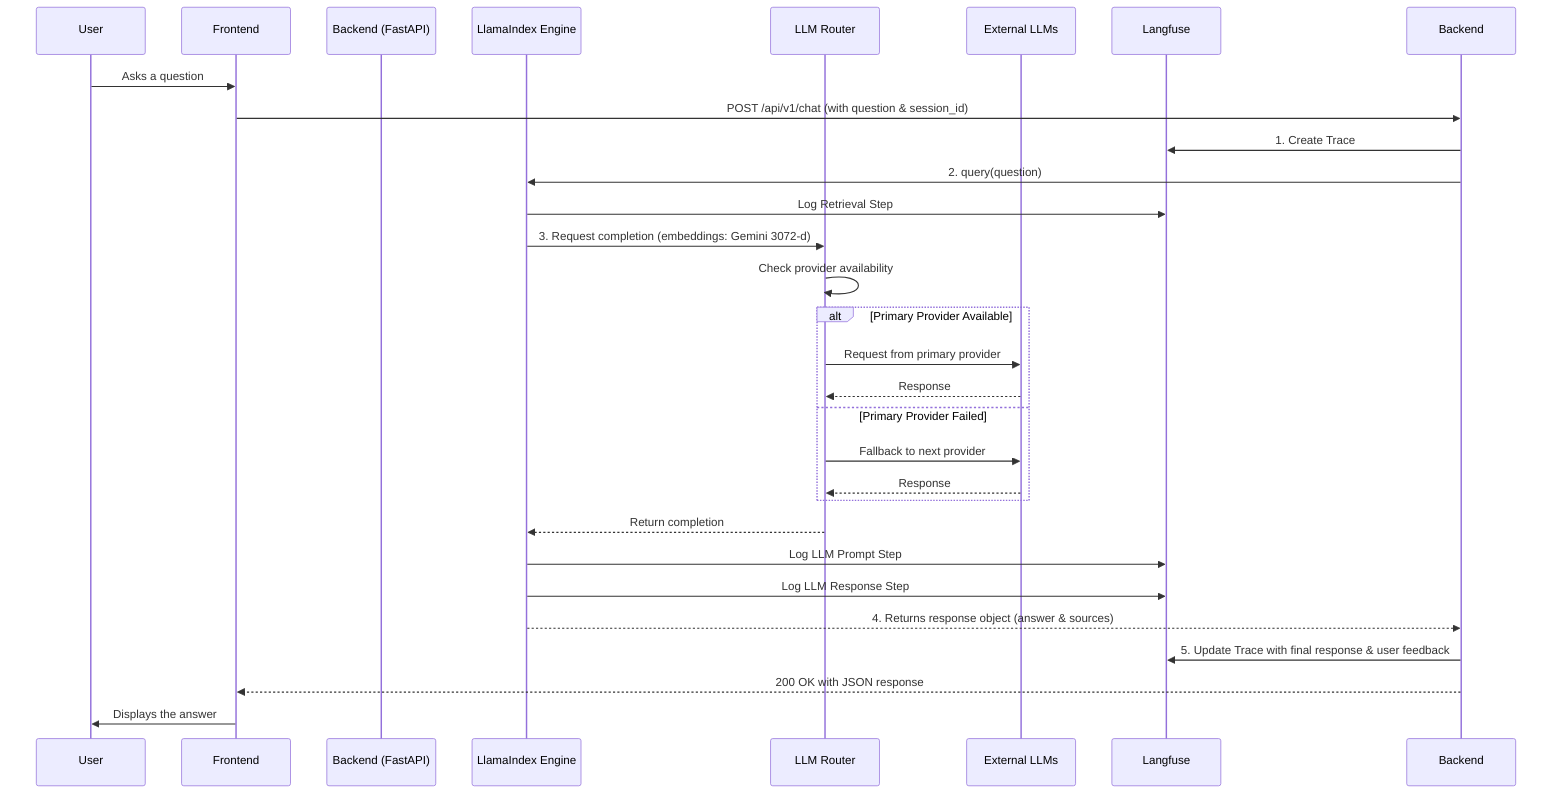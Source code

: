 sequenceDiagram
    participant User
    participant Frontend
    participant Backend (FastAPI)
    participant LlamaIndex Engine
    participant LLM Router
    participant External LLMs
    participant Langfuse

    User->>Frontend: Asks a question
    Frontend->>Backend: POST /api/v1/chat (with question & session_id)
    
    Backend->>Langfuse: 1. Create Trace
    
    Backend->>LlamaIndex Engine: 2. query(question)
    LlamaIndex Engine->>Langfuse: Log Retrieval Step
    
    LlamaIndex Engine->>LLM Router: 3. Request completion (embeddings: Gemini 3072-d)
    LLM Router->>LLM Router: Check provider availability
    
    alt Primary Provider Available
        LLM Router->>External LLMs: Request from primary provider
        External LLMs-->>LLM Router: Response
    else Primary Provider Failed
        LLM Router->>External LLMs: Fallback to next provider
        External LLMs-->>LLM Router: Response
    end
    
    LLM Router-->>LlamaIndex Engine: Return completion
    
    LlamaIndex Engine->>Langfuse: Log LLM Prompt Step
    LlamaIndex Engine->>Langfuse: Log LLM Response Step
    LlamaIndex Engine-->>Backend: 4. Returns response object (answer & sources)
    
    Backend->>Langfuse: 5. Update Trace with final response & user feedback
    
    Backend-->>Frontend: 200 OK with JSON response
    Frontend->>User: Displays the answer